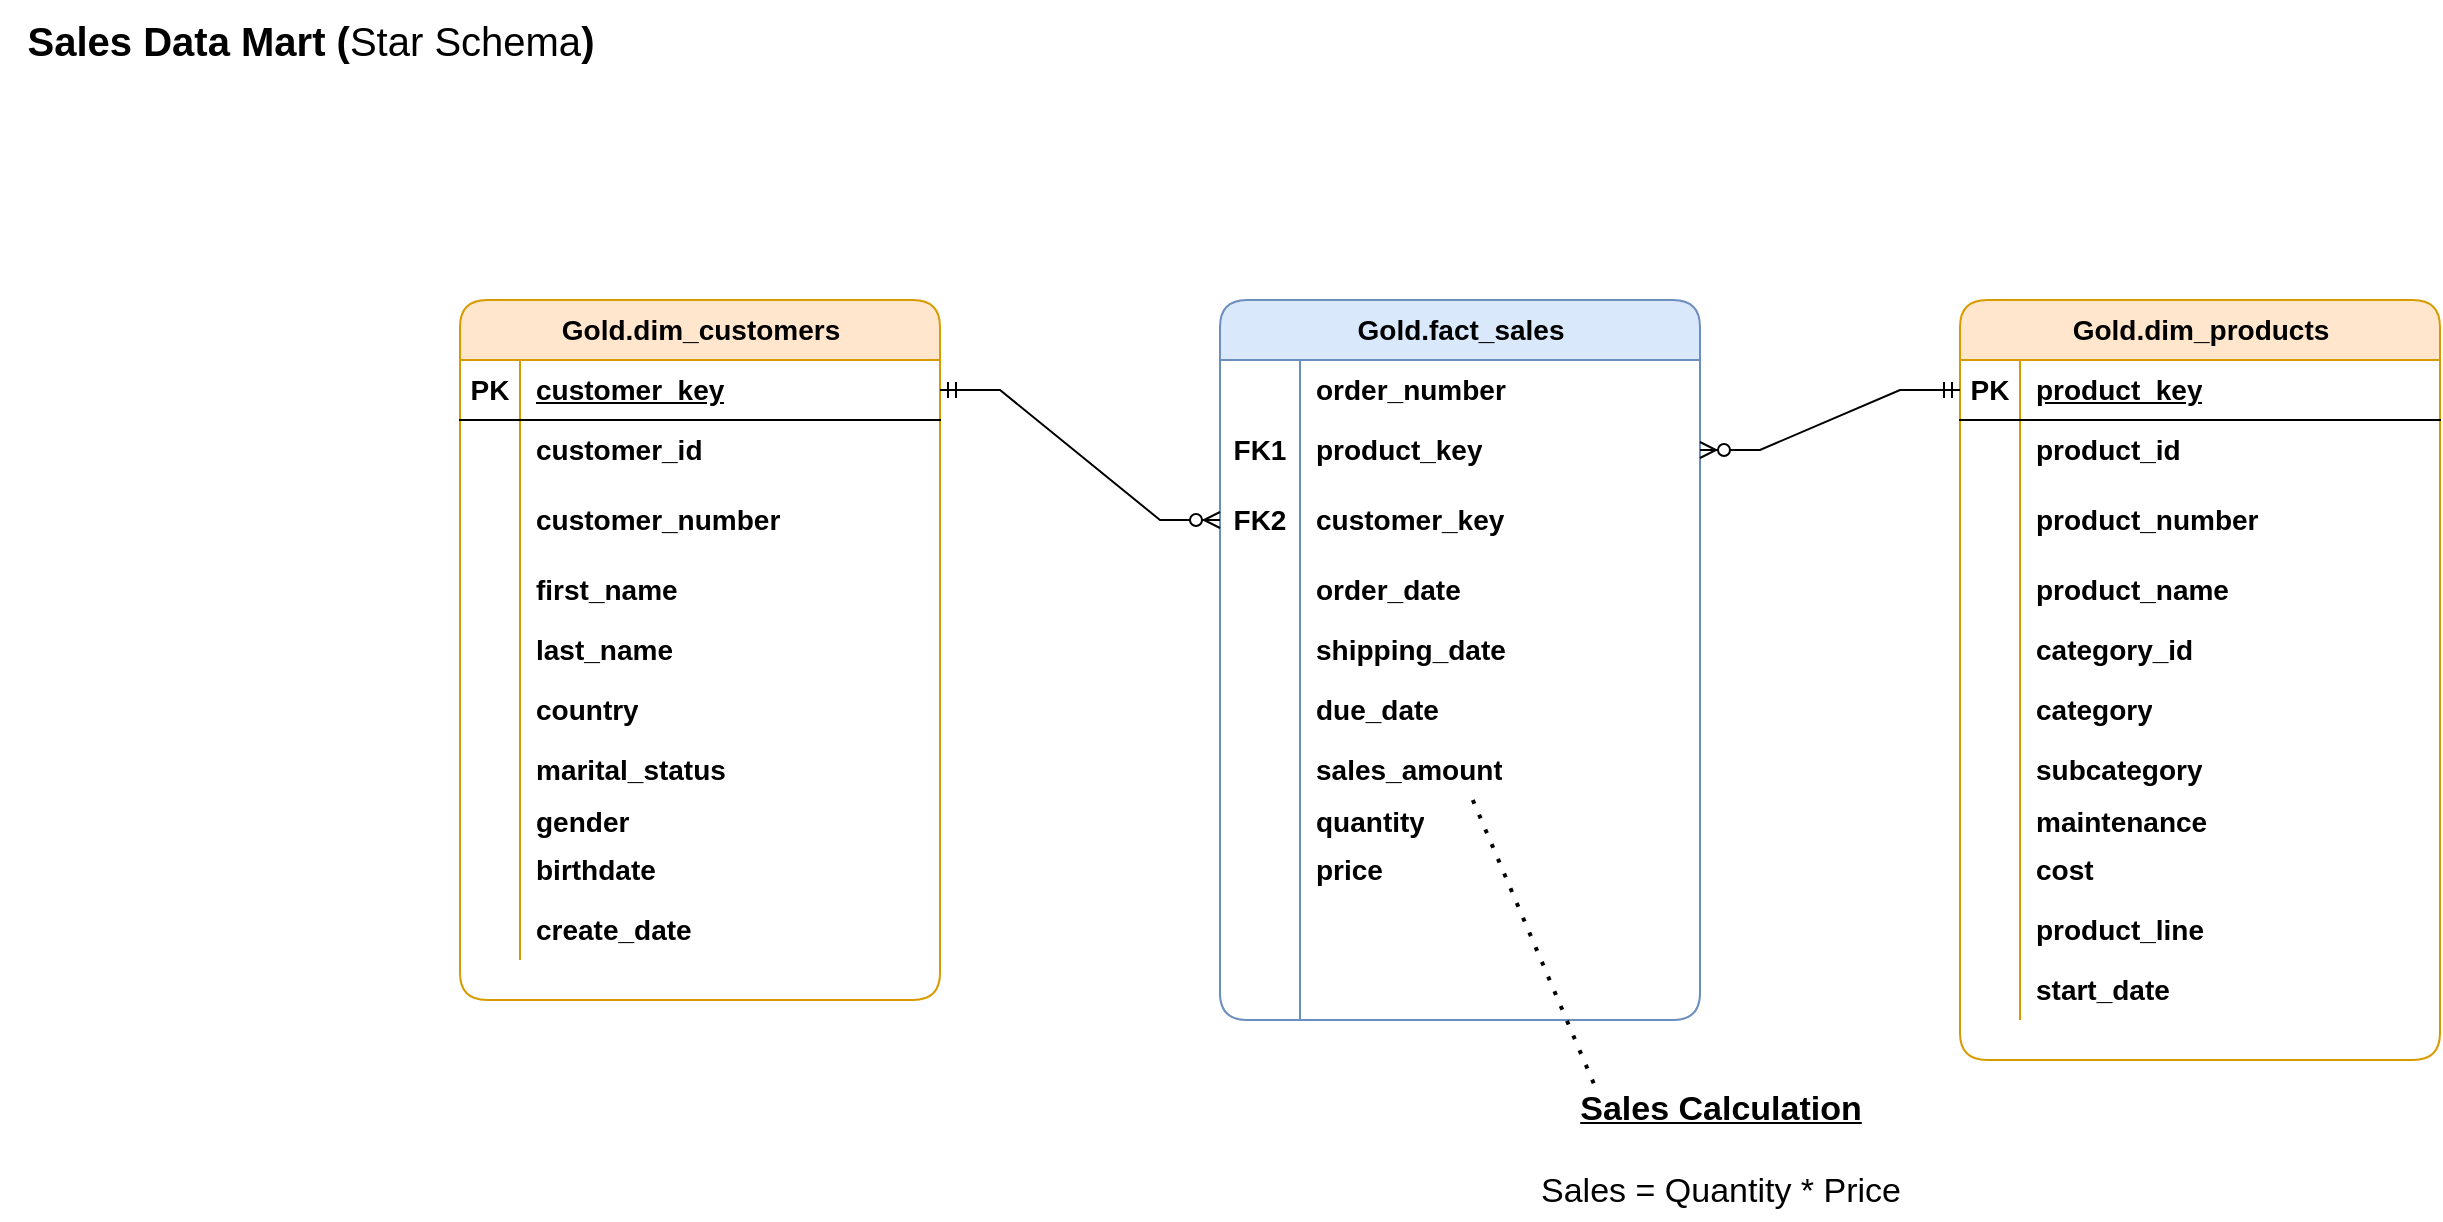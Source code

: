 <mxfile version="28.1.2">
  <diagram name="Page-1" id="gr0II9uI-GjdiYQLZrMR">
    <mxGraphModel dx="2066" dy="1249" grid="1" gridSize="10" guides="1" tooltips="1" connect="1" arrows="1" fold="1" page="1" pageScale="2" pageWidth="850" pageHeight="1100" math="0" shadow="0">
      <root>
        <mxCell id="0" />
        <mxCell id="1" parent="0" />
        <mxCell id="5uHjx8J8IEbo1vYZyDpQ-1" value="&lt;font style=&quot;font-size: 20px;&quot;&gt;&lt;b&gt;Sales Data Mart (&lt;/b&gt;Star Schema&lt;b&gt;)&lt;/b&gt;&lt;/font&gt;" style="text;html=1;align=center;verticalAlign=middle;resizable=0;points=[];autosize=1;strokeColor=none;fillColor=none;" vertex="1" parent="1">
          <mxGeometry x="110" y="140" width="310" height="40" as="geometry" />
        </mxCell>
        <mxCell id="5uHjx8J8IEbo1vYZyDpQ-12" value="&lt;div&gt;Gold.dim_customers&lt;/div&gt;" style="shape=table;startSize=30;container=1;collapsible=1;childLayout=tableLayout;fixedRows=1;rowLines=0;fontStyle=1;align=center;resizeLast=1;html=1;fillColor=#ffe6cc;strokeColor=#d79b00;rounded=1;swimlaneLine=1;fontSize=14;" vertex="1" parent="1">
          <mxGeometry x="340" y="290" width="240" height="350" as="geometry" />
        </mxCell>
        <mxCell id="5uHjx8J8IEbo1vYZyDpQ-13" value="" style="shape=tableRow;horizontal=0;startSize=0;swimlaneHead=0;swimlaneBody=0;fillColor=none;collapsible=0;dropTarget=0;points=[[0,0.5],[1,0.5]];portConstraint=eastwest;top=0;left=0;right=0;bottom=1;fontStyle=1;fontSize=14;" vertex="1" parent="5uHjx8J8IEbo1vYZyDpQ-12">
          <mxGeometry y="30" width="240" height="30" as="geometry" />
        </mxCell>
        <mxCell id="5uHjx8J8IEbo1vYZyDpQ-14" value="PK" style="shape=partialRectangle;connectable=0;fillColor=none;top=0;left=0;bottom=0;right=0;fontStyle=1;overflow=hidden;whiteSpace=wrap;html=1;fontSize=14;" vertex="1" parent="5uHjx8J8IEbo1vYZyDpQ-13">
          <mxGeometry width="30" height="30" as="geometry">
            <mxRectangle width="30" height="30" as="alternateBounds" />
          </mxGeometry>
        </mxCell>
        <mxCell id="5uHjx8J8IEbo1vYZyDpQ-15" value="customer_key" style="shape=partialRectangle;connectable=0;fillColor=none;top=0;left=0;bottom=0;right=0;align=left;spacingLeft=6;fontStyle=5;overflow=hidden;whiteSpace=wrap;html=1;fontSize=14;" vertex="1" parent="5uHjx8J8IEbo1vYZyDpQ-13">
          <mxGeometry x="30" width="210" height="30" as="geometry">
            <mxRectangle width="210" height="30" as="alternateBounds" />
          </mxGeometry>
        </mxCell>
        <mxCell id="5uHjx8J8IEbo1vYZyDpQ-16" value="" style="shape=tableRow;horizontal=0;startSize=0;swimlaneHead=0;swimlaneBody=0;fillColor=none;collapsible=0;dropTarget=0;points=[[0,0.5],[1,0.5]];portConstraint=eastwest;top=0;left=0;right=0;bottom=0;fontStyle=1;fontSize=14;" vertex="1" parent="5uHjx8J8IEbo1vYZyDpQ-12">
          <mxGeometry y="60" width="240" height="30" as="geometry" />
        </mxCell>
        <mxCell id="5uHjx8J8IEbo1vYZyDpQ-17" value="" style="shape=partialRectangle;connectable=0;fillColor=none;top=0;left=0;bottom=0;right=0;editable=1;overflow=hidden;whiteSpace=wrap;html=1;fontStyle=1;fontSize=14;" vertex="1" parent="5uHjx8J8IEbo1vYZyDpQ-16">
          <mxGeometry width="30" height="30" as="geometry">
            <mxRectangle width="30" height="30" as="alternateBounds" />
          </mxGeometry>
        </mxCell>
        <mxCell id="5uHjx8J8IEbo1vYZyDpQ-18" value="customer_id" style="shape=partialRectangle;connectable=0;fillColor=none;top=0;left=0;bottom=0;right=0;align=left;spacingLeft=6;overflow=hidden;whiteSpace=wrap;html=1;fontSize=14;fontStyle=1" vertex="1" parent="5uHjx8J8IEbo1vYZyDpQ-16">
          <mxGeometry x="30" width="210" height="30" as="geometry">
            <mxRectangle width="210" height="30" as="alternateBounds" />
          </mxGeometry>
        </mxCell>
        <mxCell id="5uHjx8J8IEbo1vYZyDpQ-19" value="" style="shape=tableRow;horizontal=0;startSize=0;swimlaneHead=0;swimlaneBody=0;fillColor=none;collapsible=0;dropTarget=0;points=[[0,0.5],[1,0.5]];portConstraint=eastwest;top=0;left=0;right=0;bottom=0;fontStyle=1;fontSize=14;" vertex="1" parent="5uHjx8J8IEbo1vYZyDpQ-12">
          <mxGeometry y="90" width="240" height="40" as="geometry" />
        </mxCell>
        <mxCell id="5uHjx8J8IEbo1vYZyDpQ-20" value="" style="shape=partialRectangle;connectable=0;fillColor=none;top=0;left=0;bottom=0;right=0;editable=1;overflow=hidden;whiteSpace=wrap;html=1;fontStyle=1;fontSize=14;" vertex="1" parent="5uHjx8J8IEbo1vYZyDpQ-19">
          <mxGeometry width="30" height="40" as="geometry">
            <mxRectangle width="30" height="40" as="alternateBounds" />
          </mxGeometry>
        </mxCell>
        <mxCell id="5uHjx8J8IEbo1vYZyDpQ-21" value="customer_number" style="shape=partialRectangle;connectable=0;fillColor=none;top=0;left=0;bottom=0;right=0;align=left;spacingLeft=6;overflow=hidden;whiteSpace=wrap;html=1;fontSize=14;fontStyle=1" vertex="1" parent="5uHjx8J8IEbo1vYZyDpQ-19">
          <mxGeometry x="30" width="210" height="40" as="geometry">
            <mxRectangle width="210" height="40" as="alternateBounds" />
          </mxGeometry>
        </mxCell>
        <mxCell id="5uHjx8J8IEbo1vYZyDpQ-22" value="" style="shape=tableRow;horizontal=0;startSize=0;swimlaneHead=0;swimlaneBody=0;fillColor=none;collapsible=0;dropTarget=0;points=[[0,0.5],[1,0.5]];portConstraint=eastwest;top=0;left=0;right=0;bottom=0;fontStyle=1;fontSize=14;" vertex="1" parent="5uHjx8J8IEbo1vYZyDpQ-12">
          <mxGeometry y="130" width="240" height="30" as="geometry" />
        </mxCell>
        <mxCell id="5uHjx8J8IEbo1vYZyDpQ-23" value="" style="shape=partialRectangle;connectable=0;fillColor=none;top=0;left=0;bottom=0;right=0;editable=1;overflow=hidden;whiteSpace=wrap;html=1;fontStyle=1;fontSize=14;" vertex="1" parent="5uHjx8J8IEbo1vYZyDpQ-22">
          <mxGeometry width="30" height="30" as="geometry">
            <mxRectangle width="30" height="30" as="alternateBounds" />
          </mxGeometry>
        </mxCell>
        <mxCell id="5uHjx8J8IEbo1vYZyDpQ-24" value="first_name" style="shape=partialRectangle;connectable=0;fillColor=none;top=0;left=0;bottom=0;right=0;align=left;spacingLeft=6;overflow=hidden;whiteSpace=wrap;html=1;fontSize=14;fontStyle=1" vertex="1" parent="5uHjx8J8IEbo1vYZyDpQ-22">
          <mxGeometry x="30" width="210" height="30" as="geometry">
            <mxRectangle width="210" height="30" as="alternateBounds" />
          </mxGeometry>
        </mxCell>
        <mxCell id="5uHjx8J8IEbo1vYZyDpQ-25" value="" style="shape=tableRow;horizontal=0;startSize=0;swimlaneHead=0;swimlaneBody=0;fillColor=none;collapsible=0;dropTarget=0;points=[[0,0.5],[1,0.5]];portConstraint=eastwest;top=0;left=0;right=0;bottom=0;fontStyle=1;fontSize=14;" vertex="1" parent="5uHjx8J8IEbo1vYZyDpQ-12">
          <mxGeometry y="160" width="240" height="30" as="geometry" />
        </mxCell>
        <mxCell id="5uHjx8J8IEbo1vYZyDpQ-26" value="" style="shape=partialRectangle;connectable=0;fillColor=none;top=0;left=0;bottom=0;right=0;editable=1;overflow=hidden;whiteSpace=wrap;html=1;fontStyle=1;fontSize=14;" vertex="1" parent="5uHjx8J8IEbo1vYZyDpQ-25">
          <mxGeometry width="30" height="30" as="geometry">
            <mxRectangle width="30" height="30" as="alternateBounds" />
          </mxGeometry>
        </mxCell>
        <mxCell id="5uHjx8J8IEbo1vYZyDpQ-27" value="last_name" style="shape=partialRectangle;connectable=0;fillColor=none;top=0;left=0;bottom=0;right=0;align=left;spacingLeft=6;overflow=hidden;whiteSpace=wrap;html=1;fontSize=14;fontStyle=1" vertex="1" parent="5uHjx8J8IEbo1vYZyDpQ-25">
          <mxGeometry x="30" width="210" height="30" as="geometry">
            <mxRectangle width="210" height="30" as="alternateBounds" />
          </mxGeometry>
        </mxCell>
        <mxCell id="5uHjx8J8IEbo1vYZyDpQ-28" value="" style="shape=tableRow;horizontal=0;startSize=0;swimlaneHead=0;swimlaneBody=0;fillColor=none;collapsible=0;dropTarget=0;points=[[0,0.5],[1,0.5]];portConstraint=eastwest;top=0;left=0;right=0;bottom=0;fontStyle=1;fontSize=14;" vertex="1" parent="5uHjx8J8IEbo1vYZyDpQ-12">
          <mxGeometry y="190" width="240" height="30" as="geometry" />
        </mxCell>
        <mxCell id="5uHjx8J8IEbo1vYZyDpQ-29" value="" style="shape=partialRectangle;connectable=0;fillColor=none;top=0;left=0;bottom=0;right=0;editable=1;overflow=hidden;whiteSpace=wrap;html=1;fontStyle=1;fontSize=14;" vertex="1" parent="5uHjx8J8IEbo1vYZyDpQ-28">
          <mxGeometry width="30" height="30" as="geometry">
            <mxRectangle width="30" height="30" as="alternateBounds" />
          </mxGeometry>
        </mxCell>
        <mxCell id="5uHjx8J8IEbo1vYZyDpQ-30" value="country" style="shape=partialRectangle;connectable=0;fillColor=none;top=0;left=0;bottom=0;right=0;align=left;spacingLeft=6;overflow=hidden;whiteSpace=wrap;html=1;fontSize=14;fontStyle=1" vertex="1" parent="5uHjx8J8IEbo1vYZyDpQ-28">
          <mxGeometry x="30" width="210" height="30" as="geometry">
            <mxRectangle width="210" height="30" as="alternateBounds" />
          </mxGeometry>
        </mxCell>
        <mxCell id="5uHjx8J8IEbo1vYZyDpQ-31" value="" style="shape=tableRow;horizontal=0;startSize=0;swimlaneHead=0;swimlaneBody=0;fillColor=none;collapsible=0;dropTarget=0;points=[[0,0.5],[1,0.5]];portConstraint=eastwest;top=0;left=0;right=0;bottom=0;fontStyle=1;fontSize=14;" vertex="1" parent="5uHjx8J8IEbo1vYZyDpQ-12">
          <mxGeometry y="220" width="240" height="30" as="geometry" />
        </mxCell>
        <mxCell id="5uHjx8J8IEbo1vYZyDpQ-32" value="" style="shape=partialRectangle;connectable=0;fillColor=none;top=0;left=0;bottom=0;right=0;editable=1;overflow=hidden;whiteSpace=wrap;html=1;fontStyle=1;fontSize=14;" vertex="1" parent="5uHjx8J8IEbo1vYZyDpQ-31">
          <mxGeometry width="30" height="30" as="geometry">
            <mxRectangle width="30" height="30" as="alternateBounds" />
          </mxGeometry>
        </mxCell>
        <mxCell id="5uHjx8J8IEbo1vYZyDpQ-33" value="marital_status" style="shape=partialRectangle;connectable=0;fillColor=none;top=0;left=0;bottom=0;right=0;align=left;spacingLeft=6;overflow=hidden;whiteSpace=wrap;html=1;fontSize=14;fontStyle=1" vertex="1" parent="5uHjx8J8IEbo1vYZyDpQ-31">
          <mxGeometry x="30" width="210" height="30" as="geometry">
            <mxRectangle width="210" height="30" as="alternateBounds" />
          </mxGeometry>
        </mxCell>
        <mxCell id="5uHjx8J8IEbo1vYZyDpQ-34" value="" style="shape=tableRow;horizontal=0;startSize=0;swimlaneHead=0;swimlaneBody=0;fillColor=none;collapsible=0;dropTarget=0;points=[[0,0.5],[1,0.5]];portConstraint=eastwest;top=0;left=0;right=0;bottom=0;fontStyle=1;fontSize=14;" vertex="1" parent="5uHjx8J8IEbo1vYZyDpQ-12">
          <mxGeometry y="250" width="240" height="20" as="geometry" />
        </mxCell>
        <mxCell id="5uHjx8J8IEbo1vYZyDpQ-35" value="" style="shape=partialRectangle;connectable=0;fillColor=none;top=0;left=0;bottom=0;right=0;editable=1;overflow=hidden;whiteSpace=wrap;html=1;fontStyle=1;fontSize=14;" vertex="1" parent="5uHjx8J8IEbo1vYZyDpQ-34">
          <mxGeometry width="30" height="20" as="geometry">
            <mxRectangle width="30" height="20" as="alternateBounds" />
          </mxGeometry>
        </mxCell>
        <mxCell id="5uHjx8J8IEbo1vYZyDpQ-36" value="gender" style="shape=partialRectangle;connectable=0;fillColor=none;top=0;left=0;bottom=0;right=0;align=left;spacingLeft=6;overflow=hidden;whiteSpace=wrap;html=1;fontSize=14;fontStyle=1" vertex="1" parent="5uHjx8J8IEbo1vYZyDpQ-34">
          <mxGeometry x="30" width="210" height="20" as="geometry">
            <mxRectangle width="210" height="20" as="alternateBounds" />
          </mxGeometry>
        </mxCell>
        <mxCell id="5uHjx8J8IEbo1vYZyDpQ-37" value="" style="shape=tableRow;horizontal=0;startSize=0;swimlaneHead=0;swimlaneBody=0;fillColor=none;collapsible=0;dropTarget=0;points=[[0,0.5],[1,0.5]];portConstraint=eastwest;top=0;left=0;right=0;bottom=0;fontStyle=1;fontSize=14;" vertex="1" parent="5uHjx8J8IEbo1vYZyDpQ-12">
          <mxGeometry y="270" width="240" height="30" as="geometry" />
        </mxCell>
        <mxCell id="5uHjx8J8IEbo1vYZyDpQ-38" value="" style="shape=partialRectangle;connectable=0;fillColor=none;top=0;left=0;bottom=0;right=0;editable=1;overflow=hidden;whiteSpace=wrap;html=1;fontStyle=1;fontSize=14;" vertex="1" parent="5uHjx8J8IEbo1vYZyDpQ-37">
          <mxGeometry width="30" height="30" as="geometry">
            <mxRectangle width="30" height="30" as="alternateBounds" />
          </mxGeometry>
        </mxCell>
        <mxCell id="5uHjx8J8IEbo1vYZyDpQ-39" value="birthdate" style="shape=partialRectangle;connectable=0;fillColor=none;top=0;left=0;bottom=0;right=0;align=left;spacingLeft=6;overflow=hidden;whiteSpace=wrap;html=1;fontSize=14;fontStyle=1" vertex="1" parent="5uHjx8J8IEbo1vYZyDpQ-37">
          <mxGeometry x="30" width="210" height="30" as="geometry">
            <mxRectangle width="210" height="30" as="alternateBounds" />
          </mxGeometry>
        </mxCell>
        <mxCell id="5uHjx8J8IEbo1vYZyDpQ-40" value="" style="shape=tableRow;horizontal=0;startSize=0;swimlaneHead=0;swimlaneBody=0;fillColor=none;collapsible=0;dropTarget=0;points=[[0,0.5],[1,0.5]];portConstraint=eastwest;top=0;left=0;right=0;bottom=0;fontStyle=1;fontSize=14;" vertex="1" parent="5uHjx8J8IEbo1vYZyDpQ-12">
          <mxGeometry y="300" width="240" height="30" as="geometry" />
        </mxCell>
        <mxCell id="5uHjx8J8IEbo1vYZyDpQ-41" value="" style="shape=partialRectangle;connectable=0;fillColor=none;top=0;left=0;bottom=0;right=0;editable=1;overflow=hidden;whiteSpace=wrap;html=1;fontStyle=1;fontSize=14;" vertex="1" parent="5uHjx8J8IEbo1vYZyDpQ-40">
          <mxGeometry width="30" height="30" as="geometry">
            <mxRectangle width="30" height="30" as="alternateBounds" />
          </mxGeometry>
        </mxCell>
        <mxCell id="5uHjx8J8IEbo1vYZyDpQ-42" value="create_date" style="shape=partialRectangle;connectable=0;fillColor=none;top=0;left=0;bottom=0;right=0;align=left;spacingLeft=6;overflow=hidden;whiteSpace=wrap;html=1;fontSize=14;fontStyle=1" vertex="1" parent="5uHjx8J8IEbo1vYZyDpQ-40">
          <mxGeometry x="30" width="210" height="30" as="geometry">
            <mxRectangle width="210" height="30" as="alternateBounds" />
          </mxGeometry>
        </mxCell>
        <mxCell id="5uHjx8J8IEbo1vYZyDpQ-43" value="&lt;div&gt;Gold.dim_products&lt;/div&gt;" style="shape=table;startSize=30;container=1;collapsible=1;childLayout=tableLayout;fixedRows=1;rowLines=0;fontStyle=1;align=center;resizeLast=1;html=1;fillColor=#ffe6cc;strokeColor=#d79b00;rounded=1;swimlaneLine=1;fontSize=14;" vertex="1" parent="1">
          <mxGeometry x="1090" y="290" width="240" height="380" as="geometry" />
        </mxCell>
        <mxCell id="5uHjx8J8IEbo1vYZyDpQ-44" value="" style="shape=tableRow;horizontal=0;startSize=0;swimlaneHead=0;swimlaneBody=0;fillColor=none;collapsible=0;dropTarget=0;points=[[0,0.5],[1,0.5]];portConstraint=eastwest;top=0;left=0;right=0;bottom=1;fontStyle=1;fontSize=14;" vertex="1" parent="5uHjx8J8IEbo1vYZyDpQ-43">
          <mxGeometry y="30" width="240" height="30" as="geometry" />
        </mxCell>
        <mxCell id="5uHjx8J8IEbo1vYZyDpQ-45" value="PK" style="shape=partialRectangle;connectable=0;fillColor=none;top=0;left=0;bottom=0;right=0;fontStyle=1;overflow=hidden;whiteSpace=wrap;html=1;fontSize=14;" vertex="1" parent="5uHjx8J8IEbo1vYZyDpQ-44">
          <mxGeometry width="30" height="30" as="geometry">
            <mxRectangle width="30" height="30" as="alternateBounds" />
          </mxGeometry>
        </mxCell>
        <mxCell id="5uHjx8J8IEbo1vYZyDpQ-46" value="product_key" style="shape=partialRectangle;connectable=0;fillColor=none;top=0;left=0;bottom=0;right=0;align=left;spacingLeft=6;fontStyle=5;overflow=hidden;whiteSpace=wrap;html=1;fontSize=14;" vertex="1" parent="5uHjx8J8IEbo1vYZyDpQ-44">
          <mxGeometry x="30" width="210" height="30" as="geometry">
            <mxRectangle width="210" height="30" as="alternateBounds" />
          </mxGeometry>
        </mxCell>
        <mxCell id="5uHjx8J8IEbo1vYZyDpQ-47" value="" style="shape=tableRow;horizontal=0;startSize=0;swimlaneHead=0;swimlaneBody=0;fillColor=none;collapsible=0;dropTarget=0;points=[[0,0.5],[1,0.5]];portConstraint=eastwest;top=0;left=0;right=0;bottom=0;fontStyle=1;fontSize=14;" vertex="1" parent="5uHjx8J8IEbo1vYZyDpQ-43">
          <mxGeometry y="60" width="240" height="30" as="geometry" />
        </mxCell>
        <mxCell id="5uHjx8J8IEbo1vYZyDpQ-48" value="" style="shape=partialRectangle;connectable=0;fillColor=none;top=0;left=0;bottom=0;right=0;editable=1;overflow=hidden;whiteSpace=wrap;html=1;fontStyle=1;fontSize=14;" vertex="1" parent="5uHjx8J8IEbo1vYZyDpQ-47">
          <mxGeometry width="30" height="30" as="geometry">
            <mxRectangle width="30" height="30" as="alternateBounds" />
          </mxGeometry>
        </mxCell>
        <mxCell id="5uHjx8J8IEbo1vYZyDpQ-49" value="product_id" style="shape=partialRectangle;connectable=0;fillColor=none;top=0;left=0;bottom=0;right=0;align=left;spacingLeft=6;overflow=hidden;whiteSpace=wrap;html=1;fontSize=14;fontStyle=1" vertex="1" parent="5uHjx8J8IEbo1vYZyDpQ-47">
          <mxGeometry x="30" width="210" height="30" as="geometry">
            <mxRectangle width="210" height="30" as="alternateBounds" />
          </mxGeometry>
        </mxCell>
        <mxCell id="5uHjx8J8IEbo1vYZyDpQ-50" value="" style="shape=tableRow;horizontal=0;startSize=0;swimlaneHead=0;swimlaneBody=0;fillColor=none;collapsible=0;dropTarget=0;points=[[0,0.5],[1,0.5]];portConstraint=eastwest;top=0;left=0;right=0;bottom=0;fontStyle=1;fontSize=14;" vertex="1" parent="5uHjx8J8IEbo1vYZyDpQ-43">
          <mxGeometry y="90" width="240" height="40" as="geometry" />
        </mxCell>
        <mxCell id="5uHjx8J8IEbo1vYZyDpQ-51" value="" style="shape=partialRectangle;connectable=0;fillColor=none;top=0;left=0;bottom=0;right=0;editable=1;overflow=hidden;whiteSpace=wrap;html=1;fontStyle=1;fontSize=14;" vertex="1" parent="5uHjx8J8IEbo1vYZyDpQ-50">
          <mxGeometry width="30" height="40" as="geometry">
            <mxRectangle width="30" height="40" as="alternateBounds" />
          </mxGeometry>
        </mxCell>
        <mxCell id="5uHjx8J8IEbo1vYZyDpQ-52" value="product_number" style="shape=partialRectangle;connectable=0;fillColor=none;top=0;left=0;bottom=0;right=0;align=left;spacingLeft=6;overflow=hidden;whiteSpace=wrap;html=1;fontSize=14;fontStyle=1" vertex="1" parent="5uHjx8J8IEbo1vYZyDpQ-50">
          <mxGeometry x="30" width="210" height="40" as="geometry">
            <mxRectangle width="210" height="40" as="alternateBounds" />
          </mxGeometry>
        </mxCell>
        <mxCell id="5uHjx8J8IEbo1vYZyDpQ-53" value="" style="shape=tableRow;horizontal=0;startSize=0;swimlaneHead=0;swimlaneBody=0;fillColor=none;collapsible=0;dropTarget=0;points=[[0,0.5],[1,0.5]];portConstraint=eastwest;top=0;left=0;right=0;bottom=0;fontStyle=1;fontSize=14;" vertex="1" parent="5uHjx8J8IEbo1vYZyDpQ-43">
          <mxGeometry y="130" width="240" height="30" as="geometry" />
        </mxCell>
        <mxCell id="5uHjx8J8IEbo1vYZyDpQ-54" value="" style="shape=partialRectangle;connectable=0;fillColor=none;top=0;left=0;bottom=0;right=0;editable=1;overflow=hidden;whiteSpace=wrap;html=1;fontStyle=1;fontSize=14;" vertex="1" parent="5uHjx8J8IEbo1vYZyDpQ-53">
          <mxGeometry width="30" height="30" as="geometry">
            <mxRectangle width="30" height="30" as="alternateBounds" />
          </mxGeometry>
        </mxCell>
        <mxCell id="5uHjx8J8IEbo1vYZyDpQ-55" value="product_name" style="shape=partialRectangle;connectable=0;fillColor=none;top=0;left=0;bottom=0;right=0;align=left;spacingLeft=6;overflow=hidden;whiteSpace=wrap;html=1;fontSize=14;fontStyle=1" vertex="1" parent="5uHjx8J8IEbo1vYZyDpQ-53">
          <mxGeometry x="30" width="210" height="30" as="geometry">
            <mxRectangle width="210" height="30" as="alternateBounds" />
          </mxGeometry>
        </mxCell>
        <mxCell id="5uHjx8J8IEbo1vYZyDpQ-56" value="" style="shape=tableRow;horizontal=0;startSize=0;swimlaneHead=0;swimlaneBody=0;fillColor=none;collapsible=0;dropTarget=0;points=[[0,0.5],[1,0.5]];portConstraint=eastwest;top=0;left=0;right=0;bottom=0;fontStyle=1;fontSize=14;" vertex="1" parent="5uHjx8J8IEbo1vYZyDpQ-43">
          <mxGeometry y="160" width="240" height="30" as="geometry" />
        </mxCell>
        <mxCell id="5uHjx8J8IEbo1vYZyDpQ-57" value="" style="shape=partialRectangle;connectable=0;fillColor=none;top=0;left=0;bottom=0;right=0;editable=1;overflow=hidden;whiteSpace=wrap;html=1;fontStyle=1;fontSize=14;" vertex="1" parent="5uHjx8J8IEbo1vYZyDpQ-56">
          <mxGeometry width="30" height="30" as="geometry">
            <mxRectangle width="30" height="30" as="alternateBounds" />
          </mxGeometry>
        </mxCell>
        <mxCell id="5uHjx8J8IEbo1vYZyDpQ-58" value="category_id" style="shape=partialRectangle;connectable=0;fillColor=none;top=0;left=0;bottom=0;right=0;align=left;spacingLeft=6;overflow=hidden;whiteSpace=wrap;html=1;fontSize=14;fontStyle=1" vertex="1" parent="5uHjx8J8IEbo1vYZyDpQ-56">
          <mxGeometry x="30" width="210" height="30" as="geometry">
            <mxRectangle width="210" height="30" as="alternateBounds" />
          </mxGeometry>
        </mxCell>
        <mxCell id="5uHjx8J8IEbo1vYZyDpQ-59" value="" style="shape=tableRow;horizontal=0;startSize=0;swimlaneHead=0;swimlaneBody=0;fillColor=none;collapsible=0;dropTarget=0;points=[[0,0.5],[1,0.5]];portConstraint=eastwest;top=0;left=0;right=0;bottom=0;fontStyle=1;fontSize=14;" vertex="1" parent="5uHjx8J8IEbo1vYZyDpQ-43">
          <mxGeometry y="190" width="240" height="30" as="geometry" />
        </mxCell>
        <mxCell id="5uHjx8J8IEbo1vYZyDpQ-60" value="" style="shape=partialRectangle;connectable=0;fillColor=none;top=0;left=0;bottom=0;right=0;editable=1;overflow=hidden;whiteSpace=wrap;html=1;fontStyle=1;fontSize=14;" vertex="1" parent="5uHjx8J8IEbo1vYZyDpQ-59">
          <mxGeometry width="30" height="30" as="geometry">
            <mxRectangle width="30" height="30" as="alternateBounds" />
          </mxGeometry>
        </mxCell>
        <mxCell id="5uHjx8J8IEbo1vYZyDpQ-61" value="category" style="shape=partialRectangle;connectable=0;fillColor=none;top=0;left=0;bottom=0;right=0;align=left;spacingLeft=6;overflow=hidden;whiteSpace=wrap;html=1;fontSize=14;fontStyle=1" vertex="1" parent="5uHjx8J8IEbo1vYZyDpQ-59">
          <mxGeometry x="30" width="210" height="30" as="geometry">
            <mxRectangle width="210" height="30" as="alternateBounds" />
          </mxGeometry>
        </mxCell>
        <mxCell id="5uHjx8J8IEbo1vYZyDpQ-62" value="" style="shape=tableRow;horizontal=0;startSize=0;swimlaneHead=0;swimlaneBody=0;fillColor=none;collapsible=0;dropTarget=0;points=[[0,0.5],[1,0.5]];portConstraint=eastwest;top=0;left=0;right=0;bottom=0;fontStyle=1;fontSize=14;" vertex="1" parent="5uHjx8J8IEbo1vYZyDpQ-43">
          <mxGeometry y="220" width="240" height="30" as="geometry" />
        </mxCell>
        <mxCell id="5uHjx8J8IEbo1vYZyDpQ-63" value="" style="shape=partialRectangle;connectable=0;fillColor=none;top=0;left=0;bottom=0;right=0;editable=1;overflow=hidden;whiteSpace=wrap;html=1;fontStyle=1;fontSize=14;" vertex="1" parent="5uHjx8J8IEbo1vYZyDpQ-62">
          <mxGeometry width="30" height="30" as="geometry">
            <mxRectangle width="30" height="30" as="alternateBounds" />
          </mxGeometry>
        </mxCell>
        <mxCell id="5uHjx8J8IEbo1vYZyDpQ-64" value="subcategory" style="shape=partialRectangle;connectable=0;fillColor=none;top=0;left=0;bottom=0;right=0;align=left;spacingLeft=6;overflow=hidden;whiteSpace=wrap;html=1;fontSize=14;fontStyle=1" vertex="1" parent="5uHjx8J8IEbo1vYZyDpQ-62">
          <mxGeometry x="30" width="210" height="30" as="geometry">
            <mxRectangle width="210" height="30" as="alternateBounds" />
          </mxGeometry>
        </mxCell>
        <mxCell id="5uHjx8J8IEbo1vYZyDpQ-65" value="" style="shape=tableRow;horizontal=0;startSize=0;swimlaneHead=0;swimlaneBody=0;fillColor=none;collapsible=0;dropTarget=0;points=[[0,0.5],[1,0.5]];portConstraint=eastwest;top=0;left=0;right=0;bottom=0;fontStyle=1;fontSize=14;" vertex="1" parent="5uHjx8J8IEbo1vYZyDpQ-43">
          <mxGeometry y="250" width="240" height="20" as="geometry" />
        </mxCell>
        <mxCell id="5uHjx8J8IEbo1vYZyDpQ-66" value="" style="shape=partialRectangle;connectable=0;fillColor=none;top=0;left=0;bottom=0;right=0;editable=1;overflow=hidden;whiteSpace=wrap;html=1;fontStyle=1;fontSize=14;" vertex="1" parent="5uHjx8J8IEbo1vYZyDpQ-65">
          <mxGeometry width="30" height="20" as="geometry">
            <mxRectangle width="30" height="20" as="alternateBounds" />
          </mxGeometry>
        </mxCell>
        <mxCell id="5uHjx8J8IEbo1vYZyDpQ-67" value="maintenance" style="shape=partialRectangle;connectable=0;fillColor=none;top=0;left=0;bottom=0;right=0;align=left;spacingLeft=6;overflow=hidden;whiteSpace=wrap;html=1;fontSize=14;fontStyle=1" vertex="1" parent="5uHjx8J8IEbo1vYZyDpQ-65">
          <mxGeometry x="30" width="210" height="20" as="geometry">
            <mxRectangle width="210" height="20" as="alternateBounds" />
          </mxGeometry>
        </mxCell>
        <mxCell id="5uHjx8J8IEbo1vYZyDpQ-68" value="" style="shape=tableRow;horizontal=0;startSize=0;swimlaneHead=0;swimlaneBody=0;fillColor=none;collapsible=0;dropTarget=0;points=[[0,0.5],[1,0.5]];portConstraint=eastwest;top=0;left=0;right=0;bottom=0;fontStyle=1;fontSize=14;" vertex="1" parent="5uHjx8J8IEbo1vYZyDpQ-43">
          <mxGeometry y="270" width="240" height="30" as="geometry" />
        </mxCell>
        <mxCell id="5uHjx8J8IEbo1vYZyDpQ-69" value="" style="shape=partialRectangle;connectable=0;fillColor=none;top=0;left=0;bottom=0;right=0;editable=1;overflow=hidden;whiteSpace=wrap;html=1;fontStyle=1;fontSize=14;" vertex="1" parent="5uHjx8J8IEbo1vYZyDpQ-68">
          <mxGeometry width="30" height="30" as="geometry">
            <mxRectangle width="30" height="30" as="alternateBounds" />
          </mxGeometry>
        </mxCell>
        <mxCell id="5uHjx8J8IEbo1vYZyDpQ-70" value="cost" style="shape=partialRectangle;connectable=0;fillColor=none;top=0;left=0;bottom=0;right=0;align=left;spacingLeft=6;overflow=hidden;whiteSpace=wrap;html=1;fontSize=14;fontStyle=1" vertex="1" parent="5uHjx8J8IEbo1vYZyDpQ-68">
          <mxGeometry x="30" width="210" height="30" as="geometry">
            <mxRectangle width="210" height="30" as="alternateBounds" />
          </mxGeometry>
        </mxCell>
        <mxCell id="5uHjx8J8IEbo1vYZyDpQ-71" value="" style="shape=tableRow;horizontal=0;startSize=0;swimlaneHead=0;swimlaneBody=0;fillColor=none;collapsible=0;dropTarget=0;points=[[0,0.5],[1,0.5]];portConstraint=eastwest;top=0;left=0;right=0;bottom=0;fontStyle=1;fontSize=14;" vertex="1" parent="5uHjx8J8IEbo1vYZyDpQ-43">
          <mxGeometry y="300" width="240" height="30" as="geometry" />
        </mxCell>
        <mxCell id="5uHjx8J8IEbo1vYZyDpQ-72" value="" style="shape=partialRectangle;connectable=0;fillColor=none;top=0;left=0;bottom=0;right=0;editable=1;overflow=hidden;whiteSpace=wrap;html=1;fontStyle=1;fontSize=14;" vertex="1" parent="5uHjx8J8IEbo1vYZyDpQ-71">
          <mxGeometry width="30" height="30" as="geometry">
            <mxRectangle width="30" height="30" as="alternateBounds" />
          </mxGeometry>
        </mxCell>
        <mxCell id="5uHjx8J8IEbo1vYZyDpQ-73" value="product_line" style="shape=partialRectangle;connectable=0;fillColor=none;top=0;left=0;bottom=0;right=0;align=left;spacingLeft=6;overflow=hidden;whiteSpace=wrap;html=1;fontSize=14;fontStyle=1" vertex="1" parent="5uHjx8J8IEbo1vYZyDpQ-71">
          <mxGeometry x="30" width="210" height="30" as="geometry">
            <mxRectangle width="210" height="30" as="alternateBounds" />
          </mxGeometry>
        </mxCell>
        <mxCell id="5uHjx8J8IEbo1vYZyDpQ-74" value="" style="shape=tableRow;horizontal=0;startSize=0;swimlaneHead=0;swimlaneBody=0;fillColor=none;collapsible=0;dropTarget=0;points=[[0,0.5],[1,0.5]];portConstraint=eastwest;top=0;left=0;right=0;bottom=0;fontStyle=1;fontSize=14;" vertex="1" parent="5uHjx8J8IEbo1vYZyDpQ-43">
          <mxGeometry y="330" width="240" height="30" as="geometry" />
        </mxCell>
        <mxCell id="5uHjx8J8IEbo1vYZyDpQ-75" value="" style="shape=partialRectangle;connectable=0;fillColor=none;top=0;left=0;bottom=0;right=0;editable=1;overflow=hidden;whiteSpace=wrap;html=1;fontStyle=1;fontSize=14;" vertex="1" parent="5uHjx8J8IEbo1vYZyDpQ-74">
          <mxGeometry width="30" height="30" as="geometry">
            <mxRectangle width="30" height="30" as="alternateBounds" />
          </mxGeometry>
        </mxCell>
        <mxCell id="5uHjx8J8IEbo1vYZyDpQ-76" value="start_date" style="shape=partialRectangle;connectable=0;fillColor=none;top=0;left=0;bottom=0;right=0;align=left;spacingLeft=6;overflow=hidden;whiteSpace=wrap;html=1;fontSize=14;fontStyle=1" vertex="1" parent="5uHjx8J8IEbo1vYZyDpQ-74">
          <mxGeometry x="30" width="210" height="30" as="geometry">
            <mxRectangle width="210" height="30" as="alternateBounds" />
          </mxGeometry>
        </mxCell>
        <mxCell id="5uHjx8J8IEbo1vYZyDpQ-77" value="&lt;div&gt;Gold.fact_sales&lt;/div&gt;" style="shape=table;startSize=30;container=1;collapsible=1;childLayout=tableLayout;fixedRows=1;rowLines=0;fontStyle=1;align=center;resizeLast=1;html=1;fillColor=#dae8fc;strokeColor=#6c8ebf;rounded=1;swimlaneLine=1;fontSize=14;" vertex="1" parent="1">
          <mxGeometry x="720" y="290" width="240" height="360" as="geometry" />
        </mxCell>
        <mxCell id="5uHjx8J8IEbo1vYZyDpQ-81" value="" style="shape=tableRow;horizontal=0;startSize=0;swimlaneHead=0;swimlaneBody=0;fillColor=none;collapsible=0;dropTarget=0;points=[[0,0.5],[1,0.5]];portConstraint=eastwest;top=0;left=0;right=0;bottom=0;fontStyle=1;fontSize=14;" vertex="1" parent="5uHjx8J8IEbo1vYZyDpQ-77">
          <mxGeometry y="30" width="240" height="30" as="geometry" />
        </mxCell>
        <mxCell id="5uHjx8J8IEbo1vYZyDpQ-82" value="" style="shape=partialRectangle;connectable=0;fillColor=none;top=0;left=0;bottom=0;right=0;editable=1;overflow=hidden;whiteSpace=wrap;html=1;fontStyle=1;fontSize=14;" vertex="1" parent="5uHjx8J8IEbo1vYZyDpQ-81">
          <mxGeometry width="40" height="30" as="geometry">
            <mxRectangle width="40" height="30" as="alternateBounds" />
          </mxGeometry>
        </mxCell>
        <mxCell id="5uHjx8J8IEbo1vYZyDpQ-83" value="order_number" style="shape=partialRectangle;connectable=0;fillColor=none;top=0;left=0;bottom=0;right=0;align=left;spacingLeft=6;overflow=hidden;whiteSpace=wrap;html=1;fontSize=14;fontStyle=1" vertex="1" parent="5uHjx8J8IEbo1vYZyDpQ-81">
          <mxGeometry x="40" width="200" height="30" as="geometry">
            <mxRectangle width="200" height="30" as="alternateBounds" />
          </mxGeometry>
        </mxCell>
        <mxCell id="5uHjx8J8IEbo1vYZyDpQ-111" value="" style="shape=tableRow;horizontal=0;startSize=0;swimlaneHead=0;swimlaneBody=0;fillColor=none;collapsible=0;dropTarget=0;points=[[0,0.5],[1,0.5]];portConstraint=eastwest;top=0;left=0;right=0;bottom=0;fontStyle=1;fontSize=14;" vertex="1" parent="5uHjx8J8IEbo1vYZyDpQ-77">
          <mxGeometry y="60" width="240" height="30" as="geometry" />
        </mxCell>
        <mxCell id="5uHjx8J8IEbo1vYZyDpQ-112" value="FK1" style="shape=partialRectangle;connectable=0;fillColor=none;top=0;left=0;bottom=0;right=0;editable=1;overflow=hidden;whiteSpace=wrap;html=1;fontStyle=1;fontSize=14;" vertex="1" parent="5uHjx8J8IEbo1vYZyDpQ-111">
          <mxGeometry width="40" height="30" as="geometry">
            <mxRectangle width="40" height="30" as="alternateBounds" />
          </mxGeometry>
        </mxCell>
        <mxCell id="5uHjx8J8IEbo1vYZyDpQ-113" value="product_key" style="shape=partialRectangle;connectable=0;fillColor=none;top=0;left=0;bottom=0;right=0;align=left;spacingLeft=6;overflow=hidden;whiteSpace=wrap;html=1;fontSize=14;fontStyle=1" vertex="1" parent="5uHjx8J8IEbo1vYZyDpQ-111">
          <mxGeometry x="40" width="200" height="30" as="geometry">
            <mxRectangle width="200" height="30" as="alternateBounds" />
          </mxGeometry>
        </mxCell>
        <mxCell id="5uHjx8J8IEbo1vYZyDpQ-84" value="" style="shape=tableRow;horizontal=0;startSize=0;swimlaneHead=0;swimlaneBody=0;fillColor=none;collapsible=0;dropTarget=0;points=[[0,0.5],[1,0.5]];portConstraint=eastwest;top=0;left=0;right=0;bottom=0;fontStyle=1;fontSize=14;" vertex="1" parent="5uHjx8J8IEbo1vYZyDpQ-77">
          <mxGeometry y="90" width="240" height="40" as="geometry" />
        </mxCell>
        <mxCell id="5uHjx8J8IEbo1vYZyDpQ-85" value="FK2" style="shape=partialRectangle;connectable=0;fillColor=none;top=0;left=0;bottom=0;right=0;editable=1;overflow=hidden;whiteSpace=wrap;html=1;fontStyle=1;fontSize=14;" vertex="1" parent="5uHjx8J8IEbo1vYZyDpQ-84">
          <mxGeometry width="40" height="40" as="geometry">
            <mxRectangle width="40" height="40" as="alternateBounds" />
          </mxGeometry>
        </mxCell>
        <mxCell id="5uHjx8J8IEbo1vYZyDpQ-86" value="customer_key" style="shape=partialRectangle;connectable=0;fillColor=none;top=0;left=0;bottom=0;right=0;align=left;spacingLeft=6;overflow=hidden;whiteSpace=wrap;html=1;fontSize=14;fontStyle=1" vertex="1" parent="5uHjx8J8IEbo1vYZyDpQ-84">
          <mxGeometry x="40" width="200" height="40" as="geometry">
            <mxRectangle width="200" height="40" as="alternateBounds" />
          </mxGeometry>
        </mxCell>
        <mxCell id="5uHjx8J8IEbo1vYZyDpQ-87" value="" style="shape=tableRow;horizontal=0;startSize=0;swimlaneHead=0;swimlaneBody=0;fillColor=none;collapsible=0;dropTarget=0;points=[[0,0.5],[1,0.5]];portConstraint=eastwest;top=0;left=0;right=0;bottom=0;fontStyle=1;fontSize=14;" vertex="1" parent="5uHjx8J8IEbo1vYZyDpQ-77">
          <mxGeometry y="130" width="240" height="30" as="geometry" />
        </mxCell>
        <mxCell id="5uHjx8J8IEbo1vYZyDpQ-88" value="" style="shape=partialRectangle;connectable=0;fillColor=none;top=0;left=0;bottom=0;right=0;editable=1;overflow=hidden;whiteSpace=wrap;html=1;fontStyle=1;fontSize=14;" vertex="1" parent="5uHjx8J8IEbo1vYZyDpQ-87">
          <mxGeometry width="40" height="30" as="geometry">
            <mxRectangle width="40" height="30" as="alternateBounds" />
          </mxGeometry>
        </mxCell>
        <mxCell id="5uHjx8J8IEbo1vYZyDpQ-89" value="order_date" style="shape=partialRectangle;connectable=0;fillColor=none;top=0;left=0;bottom=0;right=0;align=left;spacingLeft=6;overflow=hidden;whiteSpace=wrap;html=1;fontSize=14;fontStyle=1" vertex="1" parent="5uHjx8J8IEbo1vYZyDpQ-87">
          <mxGeometry x="40" width="200" height="30" as="geometry">
            <mxRectangle width="200" height="30" as="alternateBounds" />
          </mxGeometry>
        </mxCell>
        <mxCell id="5uHjx8J8IEbo1vYZyDpQ-90" value="" style="shape=tableRow;horizontal=0;startSize=0;swimlaneHead=0;swimlaneBody=0;fillColor=none;collapsible=0;dropTarget=0;points=[[0,0.5],[1,0.5]];portConstraint=eastwest;top=0;left=0;right=0;bottom=0;fontStyle=1;fontSize=14;" vertex="1" parent="5uHjx8J8IEbo1vYZyDpQ-77">
          <mxGeometry y="160" width="240" height="30" as="geometry" />
        </mxCell>
        <mxCell id="5uHjx8J8IEbo1vYZyDpQ-91" value="" style="shape=partialRectangle;connectable=0;fillColor=none;top=0;left=0;bottom=0;right=0;editable=1;overflow=hidden;whiteSpace=wrap;html=1;fontStyle=1;fontSize=14;" vertex="1" parent="5uHjx8J8IEbo1vYZyDpQ-90">
          <mxGeometry width="40" height="30" as="geometry">
            <mxRectangle width="40" height="30" as="alternateBounds" />
          </mxGeometry>
        </mxCell>
        <mxCell id="5uHjx8J8IEbo1vYZyDpQ-92" value="shipping_date" style="shape=partialRectangle;connectable=0;fillColor=none;top=0;left=0;bottom=0;right=0;align=left;spacingLeft=6;overflow=hidden;whiteSpace=wrap;html=1;fontSize=14;fontStyle=1" vertex="1" parent="5uHjx8J8IEbo1vYZyDpQ-90">
          <mxGeometry x="40" width="200" height="30" as="geometry">
            <mxRectangle width="200" height="30" as="alternateBounds" />
          </mxGeometry>
        </mxCell>
        <mxCell id="5uHjx8J8IEbo1vYZyDpQ-93" value="" style="shape=tableRow;horizontal=0;startSize=0;swimlaneHead=0;swimlaneBody=0;fillColor=none;collapsible=0;dropTarget=0;points=[[0,0.5],[1,0.5]];portConstraint=eastwest;top=0;left=0;right=0;bottom=0;fontStyle=1;fontSize=14;" vertex="1" parent="5uHjx8J8IEbo1vYZyDpQ-77">
          <mxGeometry y="190" width="240" height="30" as="geometry" />
        </mxCell>
        <mxCell id="5uHjx8J8IEbo1vYZyDpQ-94" value="" style="shape=partialRectangle;connectable=0;fillColor=none;top=0;left=0;bottom=0;right=0;editable=1;overflow=hidden;whiteSpace=wrap;html=1;fontStyle=1;fontSize=14;" vertex="1" parent="5uHjx8J8IEbo1vYZyDpQ-93">
          <mxGeometry width="40" height="30" as="geometry">
            <mxRectangle width="40" height="30" as="alternateBounds" />
          </mxGeometry>
        </mxCell>
        <mxCell id="5uHjx8J8IEbo1vYZyDpQ-95" value="due_date" style="shape=partialRectangle;connectable=0;fillColor=none;top=0;left=0;bottom=0;right=0;align=left;spacingLeft=6;overflow=hidden;whiteSpace=wrap;html=1;fontSize=14;fontStyle=1" vertex="1" parent="5uHjx8J8IEbo1vYZyDpQ-93">
          <mxGeometry x="40" width="200" height="30" as="geometry">
            <mxRectangle width="200" height="30" as="alternateBounds" />
          </mxGeometry>
        </mxCell>
        <mxCell id="5uHjx8J8IEbo1vYZyDpQ-96" value="" style="shape=tableRow;horizontal=0;startSize=0;swimlaneHead=0;swimlaneBody=0;fillColor=none;collapsible=0;dropTarget=0;points=[[0,0.5],[1,0.5]];portConstraint=eastwest;top=0;left=0;right=0;bottom=0;fontStyle=1;fontSize=14;" vertex="1" parent="5uHjx8J8IEbo1vYZyDpQ-77">
          <mxGeometry y="220" width="240" height="30" as="geometry" />
        </mxCell>
        <mxCell id="5uHjx8J8IEbo1vYZyDpQ-97" value="" style="shape=partialRectangle;connectable=0;fillColor=none;top=0;left=0;bottom=0;right=0;editable=1;overflow=hidden;whiteSpace=wrap;html=1;fontStyle=1;fontSize=14;" vertex="1" parent="5uHjx8J8IEbo1vYZyDpQ-96">
          <mxGeometry width="40" height="30" as="geometry">
            <mxRectangle width="40" height="30" as="alternateBounds" />
          </mxGeometry>
        </mxCell>
        <mxCell id="5uHjx8J8IEbo1vYZyDpQ-98" value="sales_amount" style="shape=partialRectangle;connectable=0;fillColor=none;top=0;left=0;bottom=0;right=0;align=left;spacingLeft=6;overflow=hidden;whiteSpace=wrap;html=1;fontSize=14;fontStyle=1" vertex="1" parent="5uHjx8J8IEbo1vYZyDpQ-96">
          <mxGeometry x="40" width="200" height="30" as="geometry">
            <mxRectangle width="200" height="30" as="alternateBounds" />
          </mxGeometry>
        </mxCell>
        <mxCell id="5uHjx8J8IEbo1vYZyDpQ-99" value="" style="shape=tableRow;horizontal=0;startSize=0;swimlaneHead=0;swimlaneBody=0;fillColor=none;collapsible=0;dropTarget=0;points=[[0,0.5],[1,0.5]];portConstraint=eastwest;top=0;left=0;right=0;bottom=0;fontStyle=1;fontSize=14;" vertex="1" parent="5uHjx8J8IEbo1vYZyDpQ-77">
          <mxGeometry y="250" width="240" height="20" as="geometry" />
        </mxCell>
        <mxCell id="5uHjx8J8IEbo1vYZyDpQ-100" value="" style="shape=partialRectangle;connectable=0;fillColor=none;top=0;left=0;bottom=0;right=0;editable=1;overflow=hidden;whiteSpace=wrap;html=1;fontStyle=1;fontSize=14;" vertex="1" parent="5uHjx8J8IEbo1vYZyDpQ-99">
          <mxGeometry width="40" height="20" as="geometry">
            <mxRectangle width="40" height="20" as="alternateBounds" />
          </mxGeometry>
        </mxCell>
        <mxCell id="5uHjx8J8IEbo1vYZyDpQ-101" value="quantity" style="shape=partialRectangle;connectable=0;fillColor=none;top=0;left=0;bottom=0;right=0;align=left;spacingLeft=6;overflow=hidden;whiteSpace=wrap;html=1;fontSize=14;fontStyle=1" vertex="1" parent="5uHjx8J8IEbo1vYZyDpQ-99">
          <mxGeometry x="40" width="200" height="20" as="geometry">
            <mxRectangle width="200" height="20" as="alternateBounds" />
          </mxGeometry>
        </mxCell>
        <mxCell id="5uHjx8J8IEbo1vYZyDpQ-102" value="" style="shape=tableRow;horizontal=0;startSize=0;swimlaneHead=0;swimlaneBody=0;fillColor=none;collapsible=0;dropTarget=0;points=[[0,0.5],[1,0.5]];portConstraint=eastwest;top=0;left=0;right=0;bottom=0;fontStyle=1;fontSize=14;" vertex="1" parent="5uHjx8J8IEbo1vYZyDpQ-77">
          <mxGeometry y="270" width="240" height="30" as="geometry" />
        </mxCell>
        <mxCell id="5uHjx8J8IEbo1vYZyDpQ-103" value="" style="shape=partialRectangle;connectable=0;fillColor=none;top=0;left=0;bottom=0;right=0;editable=1;overflow=hidden;whiteSpace=wrap;html=1;fontStyle=1;fontSize=14;" vertex="1" parent="5uHjx8J8IEbo1vYZyDpQ-102">
          <mxGeometry width="40" height="30" as="geometry">
            <mxRectangle width="40" height="30" as="alternateBounds" />
          </mxGeometry>
        </mxCell>
        <mxCell id="5uHjx8J8IEbo1vYZyDpQ-104" value="price" style="shape=partialRectangle;connectable=0;fillColor=none;top=0;left=0;bottom=0;right=0;align=left;spacingLeft=6;overflow=hidden;whiteSpace=wrap;html=1;fontSize=14;fontStyle=1" vertex="1" parent="5uHjx8J8IEbo1vYZyDpQ-102">
          <mxGeometry x="40" width="200" height="30" as="geometry">
            <mxRectangle width="200" height="30" as="alternateBounds" />
          </mxGeometry>
        </mxCell>
        <mxCell id="5uHjx8J8IEbo1vYZyDpQ-105" value="" style="shape=tableRow;horizontal=0;startSize=0;swimlaneHead=0;swimlaneBody=0;fillColor=none;collapsible=0;dropTarget=0;points=[[0,0.5],[1,0.5]];portConstraint=eastwest;top=0;left=0;right=0;bottom=0;fontStyle=1;fontSize=14;" vertex="1" parent="5uHjx8J8IEbo1vYZyDpQ-77">
          <mxGeometry y="300" width="240" height="30" as="geometry" />
        </mxCell>
        <mxCell id="5uHjx8J8IEbo1vYZyDpQ-106" value="" style="shape=partialRectangle;connectable=0;fillColor=none;top=0;left=0;bottom=0;right=0;editable=1;overflow=hidden;whiteSpace=wrap;html=1;fontStyle=1;fontSize=14;" vertex="1" parent="5uHjx8J8IEbo1vYZyDpQ-105">
          <mxGeometry width="40" height="30" as="geometry">
            <mxRectangle width="40" height="30" as="alternateBounds" />
          </mxGeometry>
        </mxCell>
        <mxCell id="5uHjx8J8IEbo1vYZyDpQ-107" value="" style="shape=partialRectangle;connectable=0;fillColor=none;top=0;left=0;bottom=0;right=0;align=left;spacingLeft=6;overflow=hidden;whiteSpace=wrap;html=1;fontSize=14;fontStyle=1" vertex="1" parent="5uHjx8J8IEbo1vYZyDpQ-105">
          <mxGeometry x="40" width="200" height="30" as="geometry">
            <mxRectangle width="200" height="30" as="alternateBounds" />
          </mxGeometry>
        </mxCell>
        <mxCell id="5uHjx8J8IEbo1vYZyDpQ-108" value="" style="shape=tableRow;horizontal=0;startSize=0;swimlaneHead=0;swimlaneBody=0;fillColor=none;collapsible=0;dropTarget=0;points=[[0,0.5],[1,0.5]];portConstraint=eastwest;top=0;left=0;right=0;bottom=0;fontStyle=1;fontSize=14;" vertex="1" parent="5uHjx8J8IEbo1vYZyDpQ-77">
          <mxGeometry y="330" width="240" height="30" as="geometry" />
        </mxCell>
        <mxCell id="5uHjx8J8IEbo1vYZyDpQ-109" value="" style="shape=partialRectangle;connectable=0;fillColor=none;top=0;left=0;bottom=0;right=0;editable=1;overflow=hidden;whiteSpace=wrap;html=1;fontStyle=1;fontSize=14;" vertex="1" parent="5uHjx8J8IEbo1vYZyDpQ-108">
          <mxGeometry width="40" height="30" as="geometry">
            <mxRectangle width="40" height="30" as="alternateBounds" />
          </mxGeometry>
        </mxCell>
        <mxCell id="5uHjx8J8IEbo1vYZyDpQ-110" value="" style="shape=partialRectangle;connectable=0;fillColor=none;top=0;left=0;bottom=0;right=0;align=left;spacingLeft=6;overflow=hidden;whiteSpace=wrap;html=1;fontSize=14;fontStyle=1" vertex="1" parent="5uHjx8J8IEbo1vYZyDpQ-108">
          <mxGeometry x="40" width="200" height="30" as="geometry">
            <mxRectangle width="200" height="30" as="alternateBounds" />
          </mxGeometry>
        </mxCell>
        <mxCell id="5uHjx8J8IEbo1vYZyDpQ-114" value="" style="edgeStyle=entityRelationEdgeStyle;fontSize=12;html=1;endArrow=ERzeroToMany;startArrow=ERmandOne;rounded=0;entryX=0;entryY=0.5;entryDx=0;entryDy=0;" edge="1" parent="1" source="5uHjx8J8IEbo1vYZyDpQ-13" target="5uHjx8J8IEbo1vYZyDpQ-84">
          <mxGeometry width="100" height="100" relative="1" as="geometry">
            <mxPoint x="600" y="450" as="sourcePoint" />
            <mxPoint x="700" y="350" as="targetPoint" />
          </mxGeometry>
        </mxCell>
        <mxCell id="5uHjx8J8IEbo1vYZyDpQ-115" value="" style="edgeStyle=entityRelationEdgeStyle;fontSize=12;html=1;endArrow=ERzeroToMany;startArrow=ERmandOne;rounded=0;entryX=1;entryY=0.5;entryDx=0;entryDy=0;exitX=0;exitY=0.5;exitDx=0;exitDy=0;" edge="1" parent="1" source="5uHjx8J8IEbo1vYZyDpQ-44" target="5uHjx8J8IEbo1vYZyDpQ-111">
          <mxGeometry width="100" height="100" relative="1" as="geometry">
            <mxPoint x="1060" y="400" as="sourcePoint" />
            <mxPoint x="1080" y="410" as="targetPoint" />
          </mxGeometry>
        </mxCell>
        <mxCell id="5uHjx8J8IEbo1vYZyDpQ-116" value="&lt;b&gt;&lt;u&gt;Sales Calculation&lt;/u&gt;&lt;/b&gt;&lt;div&gt;&lt;br&gt;&lt;/div&gt;&lt;div&gt;Sales = Quantity * Price&lt;/div&gt;" style="text;html=1;align=center;verticalAlign=middle;resizable=0;points=[];autosize=1;strokeColor=none;fillColor=none;fontSize=17;" vertex="1" parent="1">
          <mxGeometry x="870" y="680" width="200" height="70" as="geometry" />
        </mxCell>
        <mxCell id="5uHjx8J8IEbo1vYZyDpQ-117" value="" style="endArrow=none;dashed=1;html=1;dashPattern=1 3;strokeWidth=2;rounded=0;entryX=0.185;entryY=0.029;entryDx=0;entryDy=0;entryPerimeter=0;" edge="1" parent="1" source="5uHjx8J8IEbo1vYZyDpQ-96" target="5uHjx8J8IEbo1vYZyDpQ-116">
          <mxGeometry width="50" height="50" relative="1" as="geometry">
            <mxPoint x="850" y="710" as="sourcePoint" />
            <mxPoint x="900" y="660" as="targetPoint" />
          </mxGeometry>
        </mxCell>
      </root>
    </mxGraphModel>
  </diagram>
</mxfile>
